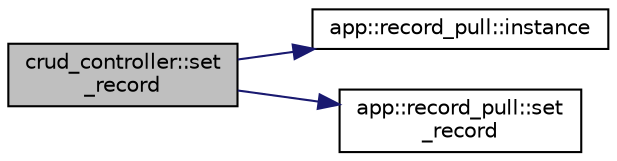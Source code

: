 digraph "crud_controller::set_record"
{
 // LATEX_PDF_SIZE
  edge [fontname="Helvetica",fontsize="10",labelfontname="Helvetica",labelfontsize="10"];
  node [fontname="Helvetica",fontsize="10",shape=record];
  rankdir="LR";
  Node1 [label="crud_controller::set\l_record",height=0.2,width=0.4,color="black", fillcolor="grey75", style="filled", fontcolor="black",tooltip=" "];
  Node1 -> Node2 [color="midnightblue",fontsize="10",style="solid",fontname="Helvetica"];
  Node2 [label="app::record_pull::instance",height=0.2,width=0.4,color="black", fillcolor="white", style="filled",URL="$classapp_1_1record__pull.html#aca123daa62df534d32ed1709374d063c",tooltip=" "];
  Node1 -> Node3 [color="midnightblue",fontsize="10",style="solid",fontname="Helvetica"];
  Node3 [label="app::record_pull::set\l_record",height=0.2,width=0.4,color="black", fillcolor="white", style="filled",URL="$classapp_1_1record__pull.html#a0c90678b5652d6abf3ccec67ab621a8b",tooltip=" "];
}
